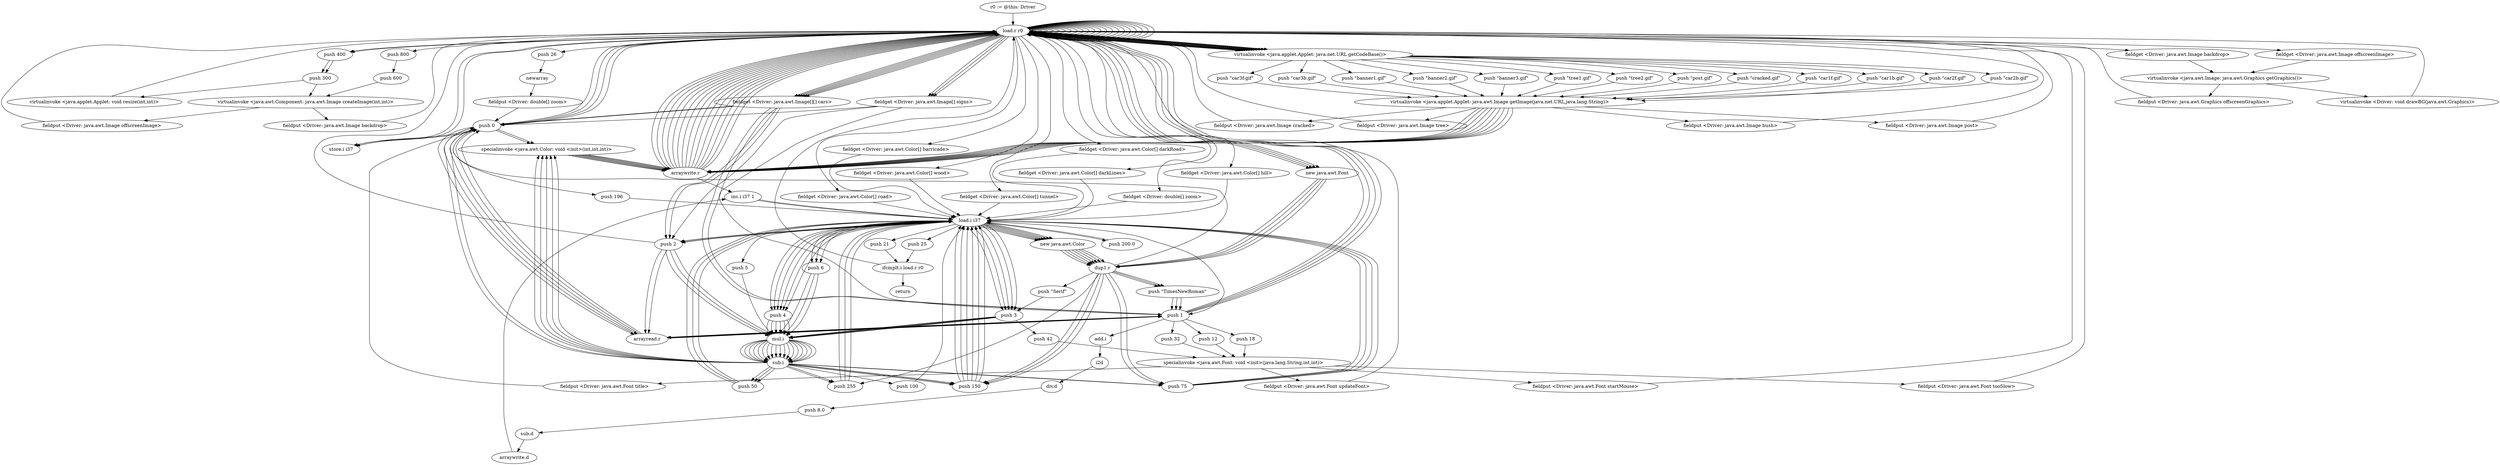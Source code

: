 digraph "" {
    "r0 := @this: Driver"
    "load.r r0"
    "r0 := @this: Driver"->"load.r r0";
    "push 400"
    "load.r r0"->"push 400";
    "push 300"
    "push 400"->"push 300";
    "virtualinvoke <java.applet.Applet: void resize(int,int)>"
    "push 300"->"virtualinvoke <java.applet.Applet: void resize(int,int)>";
    "virtualinvoke <java.applet.Applet: void resize(int,int)>"->"load.r r0";
    "push 26"
    "load.r r0"->"push 26";
    "newarray"
    "push 26"->"newarray";
    "fieldput <Driver: double[] zoom>"
    "newarray"->"fieldput <Driver: double[] zoom>";
    "push 0"
    "fieldput <Driver: double[] zoom>"->"push 0";
    "store.i i37"
    "push 0"->"store.i i37";
    "store.i i37"->"load.r r0";
    "fieldget <Driver: double[] zoom>"
    "load.r r0"->"fieldget <Driver: double[] zoom>";
    "load.i i37"
    "fieldget <Driver: double[] zoom>"->"load.i i37";
    "push 200.0"
    "load.i i37"->"push 200.0";
    "push 200.0"->"load.i i37";
    "push 1"
    "load.i i37"->"push 1";
    "add.i"
    "push 1"->"add.i";
    "i2d"
    "add.i"->"i2d";
    "div.d"
    "i2d"->"div.d";
    "push 8.0"
    "div.d"->"push 8.0";
    "sub.d"
    "push 8.0"->"sub.d";
    "arraywrite.d"
    "sub.d"->"arraywrite.d";
    "inc.i i37 1"
    "arraywrite.d"->"inc.i i37 1";
    "inc.i i37 1"->"load.i i37";
    "push 25"
    "load.i i37"->"push 25";
    "ifcmplt.i load.r r0"
    "push 25"->"ifcmplt.i load.r r0";
    "ifcmplt.i load.r r0"->"load.r r0";
    "load.r r0"->"load.r r0";
    "load.r r0"->"push 400";
    "push 400"->"push 300";
    "virtualinvoke <java.awt.Component: java.awt.Image createImage(int,int)>"
    "push 300"->"virtualinvoke <java.awt.Component: java.awt.Image createImage(int,int)>";
    "fieldput <Driver: java.awt.Image offscreenImage>"
    "virtualinvoke <java.awt.Component: java.awt.Image createImage(int,int)>"->"fieldput <Driver: java.awt.Image offscreenImage>";
    "fieldput <Driver: java.awt.Image offscreenImage>"->"load.r r0";
    "load.r r0"->"load.r r0";
    "fieldget <Driver: java.awt.Image offscreenImage>"
    "load.r r0"->"fieldget <Driver: java.awt.Image offscreenImage>";
    "virtualinvoke <java.awt.Image: java.awt.Graphics getGraphics()>"
    "fieldget <Driver: java.awt.Image offscreenImage>"->"virtualinvoke <java.awt.Image: java.awt.Graphics getGraphics()>";
    "fieldput <Driver: java.awt.Graphics offscreenGraphics>"
    "virtualinvoke <java.awt.Image: java.awt.Graphics getGraphics()>"->"fieldput <Driver: java.awt.Graphics offscreenGraphics>";
    "fieldput <Driver: java.awt.Graphics offscreenGraphics>"->"load.r r0";
    "load.r r0"->"load.r r0";
    "load.r r0"->"load.r r0";
    "virtualinvoke <java.applet.Applet: java.net.URL getCodeBase()>"
    "load.r r0"->"virtualinvoke <java.applet.Applet: java.net.URL getCodeBase()>";
    "push \"cracked.gif\""
    "virtualinvoke <java.applet.Applet: java.net.URL getCodeBase()>"->"push \"cracked.gif\"";
    "virtualinvoke <java.applet.Applet: java.awt.Image getImage(java.net.URL,java.lang.String)>"
    "push \"cracked.gif\""->"virtualinvoke <java.applet.Applet: java.awt.Image getImage(java.net.URL,java.lang.String)>";
    "fieldput <Driver: java.awt.Image cracked>"
    "virtualinvoke <java.applet.Applet: java.awt.Image getImage(java.net.URL,java.lang.String)>"->"fieldput <Driver: java.awt.Image cracked>";
    "fieldput <Driver: java.awt.Image cracked>"->"load.r r0";
    "fieldget <Driver: java.awt.Image[][] cars>"
    "load.r r0"->"fieldget <Driver: java.awt.Image[][] cars>";
    "fieldget <Driver: java.awt.Image[][] cars>"->"push 0";
    "arrayread.r"
    "push 0"->"arrayread.r";
    "arrayread.r"->"push 0";
    "push 0"->"load.r r0";
    "load.r r0"->"load.r r0";
    "load.r r0"->"virtualinvoke <java.applet.Applet: java.net.URL getCodeBase()>";
    "push \"car1f.gif\""
    "virtualinvoke <java.applet.Applet: java.net.URL getCodeBase()>"->"push \"car1f.gif\"";
    "push \"car1f.gif\""->"virtualinvoke <java.applet.Applet: java.awt.Image getImage(java.net.URL,java.lang.String)>";
    "arraywrite.r"
    "virtualinvoke <java.applet.Applet: java.awt.Image getImage(java.net.URL,java.lang.String)>"->"arraywrite.r";
    "arraywrite.r"->"load.r r0";
    "load.r r0"->"fieldget <Driver: java.awt.Image[][] cars>";
    "fieldget <Driver: java.awt.Image[][] cars>"->"push 0";
    "push 0"->"arrayread.r";
    "arrayread.r"->"push 1";
    "push 1"->"load.r r0";
    "load.r r0"->"load.r r0";
    "load.r r0"->"virtualinvoke <java.applet.Applet: java.net.URL getCodeBase()>";
    "push \"car1b.gif\""
    "virtualinvoke <java.applet.Applet: java.net.URL getCodeBase()>"->"push \"car1b.gif\"";
    "push \"car1b.gif\""->"virtualinvoke <java.applet.Applet: java.awt.Image getImage(java.net.URL,java.lang.String)>";
    "virtualinvoke <java.applet.Applet: java.awt.Image getImage(java.net.URL,java.lang.String)>"->"arraywrite.r";
    "arraywrite.r"->"load.r r0";
    "load.r r0"->"fieldget <Driver: java.awt.Image[][] cars>";
    "fieldget <Driver: java.awt.Image[][] cars>"->"push 1";
    "push 1"->"arrayread.r";
    "arrayread.r"->"push 0";
    "push 0"->"load.r r0";
    "load.r r0"->"load.r r0";
    "load.r r0"->"virtualinvoke <java.applet.Applet: java.net.URL getCodeBase()>";
    "push \"car2f.gif\""
    "virtualinvoke <java.applet.Applet: java.net.URL getCodeBase()>"->"push \"car2f.gif\"";
    "push \"car2f.gif\""->"virtualinvoke <java.applet.Applet: java.awt.Image getImage(java.net.URL,java.lang.String)>";
    "virtualinvoke <java.applet.Applet: java.awt.Image getImage(java.net.URL,java.lang.String)>"->"arraywrite.r";
    "arraywrite.r"->"load.r r0";
    "load.r r0"->"fieldget <Driver: java.awt.Image[][] cars>";
    "fieldget <Driver: java.awt.Image[][] cars>"->"push 1";
    "push 1"->"arrayread.r";
    "arrayread.r"->"push 1";
    "push 1"->"load.r r0";
    "load.r r0"->"load.r r0";
    "load.r r0"->"virtualinvoke <java.applet.Applet: java.net.URL getCodeBase()>";
    "push \"car2b.gif\""
    "virtualinvoke <java.applet.Applet: java.net.URL getCodeBase()>"->"push \"car2b.gif\"";
    "push \"car2b.gif\""->"virtualinvoke <java.applet.Applet: java.awt.Image getImage(java.net.URL,java.lang.String)>";
    "virtualinvoke <java.applet.Applet: java.awt.Image getImage(java.net.URL,java.lang.String)>"->"arraywrite.r";
    "arraywrite.r"->"load.r r0";
    "load.r r0"->"fieldget <Driver: java.awt.Image[][] cars>";
    "push 2"
    "fieldget <Driver: java.awt.Image[][] cars>"->"push 2";
    "push 2"->"arrayread.r";
    "arrayread.r"->"push 0";
    "push 0"->"load.r r0";
    "load.r r0"->"load.r r0";
    "load.r r0"->"virtualinvoke <java.applet.Applet: java.net.URL getCodeBase()>";
    "push \"car3f.gif\""
    "virtualinvoke <java.applet.Applet: java.net.URL getCodeBase()>"->"push \"car3f.gif\"";
    "push \"car3f.gif\""->"virtualinvoke <java.applet.Applet: java.awt.Image getImage(java.net.URL,java.lang.String)>";
    "virtualinvoke <java.applet.Applet: java.awt.Image getImage(java.net.URL,java.lang.String)>"->"arraywrite.r";
    "arraywrite.r"->"load.r r0";
    "load.r r0"->"fieldget <Driver: java.awt.Image[][] cars>";
    "fieldget <Driver: java.awt.Image[][] cars>"->"push 2";
    "push 2"->"arrayread.r";
    "arrayread.r"->"push 1";
    "push 1"->"load.r r0";
    "load.r r0"->"load.r r0";
    "load.r r0"->"virtualinvoke <java.applet.Applet: java.net.URL getCodeBase()>";
    "push \"car3b.gif\""
    "virtualinvoke <java.applet.Applet: java.net.URL getCodeBase()>"->"push \"car3b.gif\"";
    "push \"car3b.gif\""->"virtualinvoke <java.applet.Applet: java.awt.Image getImage(java.net.URL,java.lang.String)>";
    "virtualinvoke <java.applet.Applet: java.awt.Image getImage(java.net.URL,java.lang.String)>"->"arraywrite.r";
    "arraywrite.r"->"load.r r0";
    "fieldget <Driver: java.awt.Image[] signs>"
    "load.r r0"->"fieldget <Driver: java.awt.Image[] signs>";
    "fieldget <Driver: java.awt.Image[] signs>"->"push 0";
    "push 0"->"load.r r0";
    "load.r r0"->"load.r r0";
    "load.r r0"->"virtualinvoke <java.applet.Applet: java.net.URL getCodeBase()>";
    "push \"banner1.gif\""
    "virtualinvoke <java.applet.Applet: java.net.URL getCodeBase()>"->"push \"banner1.gif\"";
    "push \"banner1.gif\""->"virtualinvoke <java.applet.Applet: java.awt.Image getImage(java.net.URL,java.lang.String)>";
    "virtualinvoke <java.applet.Applet: java.awt.Image getImage(java.net.URL,java.lang.String)>"->"arraywrite.r";
    "arraywrite.r"->"load.r r0";
    "load.r r0"->"fieldget <Driver: java.awt.Image[] signs>";
    "fieldget <Driver: java.awt.Image[] signs>"->"push 1";
    "push 1"->"load.r r0";
    "load.r r0"->"load.r r0";
    "load.r r0"->"virtualinvoke <java.applet.Applet: java.net.URL getCodeBase()>";
    "push \"banner2.gif\""
    "virtualinvoke <java.applet.Applet: java.net.URL getCodeBase()>"->"push \"banner2.gif\"";
    "push \"banner2.gif\""->"virtualinvoke <java.applet.Applet: java.awt.Image getImage(java.net.URL,java.lang.String)>";
    "virtualinvoke <java.applet.Applet: java.awt.Image getImage(java.net.URL,java.lang.String)>"->"arraywrite.r";
    "arraywrite.r"->"load.r r0";
    "load.r r0"->"fieldget <Driver: java.awt.Image[] signs>";
    "fieldget <Driver: java.awt.Image[] signs>"->"push 2";
    "push 2"->"load.r r0";
    "load.r r0"->"load.r r0";
    "load.r r0"->"virtualinvoke <java.applet.Applet: java.net.URL getCodeBase()>";
    "push \"banner3.gif\""
    "virtualinvoke <java.applet.Applet: java.net.URL getCodeBase()>"->"push \"banner3.gif\"";
    "push \"banner3.gif\""->"virtualinvoke <java.applet.Applet: java.awt.Image getImage(java.net.URL,java.lang.String)>";
    "virtualinvoke <java.applet.Applet: java.awt.Image getImage(java.net.URL,java.lang.String)>"->"arraywrite.r";
    "arraywrite.r"->"load.r r0";
    "load.r r0"->"load.r r0";
    "load.r r0"->"load.r r0";
    "load.r r0"->"virtualinvoke <java.applet.Applet: java.net.URL getCodeBase()>";
    "push \"tree1.gif\""
    "virtualinvoke <java.applet.Applet: java.net.URL getCodeBase()>"->"push \"tree1.gif\"";
    "push \"tree1.gif\""->"virtualinvoke <java.applet.Applet: java.awt.Image getImage(java.net.URL,java.lang.String)>";
    "fieldput <Driver: java.awt.Image tree>"
    "virtualinvoke <java.applet.Applet: java.awt.Image getImage(java.net.URL,java.lang.String)>"->"fieldput <Driver: java.awt.Image tree>";
    "fieldput <Driver: java.awt.Image tree>"->"load.r r0";
    "load.r r0"->"load.r r0";
    "load.r r0"->"load.r r0";
    "load.r r0"->"virtualinvoke <java.applet.Applet: java.net.URL getCodeBase()>";
    "push \"tree2.gif\""
    "virtualinvoke <java.applet.Applet: java.net.URL getCodeBase()>"->"push \"tree2.gif\"";
    "push \"tree2.gif\""->"virtualinvoke <java.applet.Applet: java.awt.Image getImage(java.net.URL,java.lang.String)>";
    "fieldput <Driver: java.awt.Image bush>"
    "virtualinvoke <java.applet.Applet: java.awt.Image getImage(java.net.URL,java.lang.String)>"->"fieldput <Driver: java.awt.Image bush>";
    "fieldput <Driver: java.awt.Image bush>"->"load.r r0";
    "load.r r0"->"load.r r0";
    "load.r r0"->"load.r r0";
    "load.r r0"->"virtualinvoke <java.applet.Applet: java.net.URL getCodeBase()>";
    "push \"post.gif\""
    "virtualinvoke <java.applet.Applet: java.net.URL getCodeBase()>"->"push \"post.gif\"";
    "push \"post.gif\""->"virtualinvoke <java.applet.Applet: java.awt.Image getImage(java.net.URL,java.lang.String)>";
    "fieldput <Driver: java.awt.Image post>"
    "virtualinvoke <java.applet.Applet: java.awt.Image getImage(java.net.URL,java.lang.String)>"->"fieldput <Driver: java.awt.Image post>";
    "fieldput <Driver: java.awt.Image post>"->"load.r r0";
    "load.r r0"->"load.r r0";
    "push 800"
    "load.r r0"->"push 800";
    "push 600"
    "push 800"->"push 600";
    "push 600"->"virtualinvoke <java.awt.Component: java.awt.Image createImage(int,int)>";
    "fieldput <Driver: java.awt.Image backdrop>"
    "virtualinvoke <java.awt.Component: java.awt.Image createImage(int,int)>"->"fieldput <Driver: java.awt.Image backdrop>";
    "fieldput <Driver: java.awt.Image backdrop>"->"load.r r0";
    "load.r r0"->"load.r r0";
    "fieldget <Driver: java.awt.Image backdrop>"
    "load.r r0"->"fieldget <Driver: java.awt.Image backdrop>";
    "fieldget <Driver: java.awt.Image backdrop>"->"virtualinvoke <java.awt.Image: java.awt.Graphics getGraphics()>";
    "virtualinvoke <Driver: void drawBG(java.awt.Graphics)>"
    "virtualinvoke <java.awt.Image: java.awt.Graphics getGraphics()>"->"virtualinvoke <Driver: void drawBG(java.awt.Graphics)>";
    "virtualinvoke <Driver: void drawBG(java.awt.Graphics)>"->"load.r r0";
    "new java.awt.Font"
    "load.r r0"->"new java.awt.Font";
    "dup1.r"
    "new java.awt.Font"->"dup1.r";
    "push \"TimesNewRoman\""
    "dup1.r"->"push \"TimesNewRoman\"";
    "push \"TimesNewRoman\""->"push 1";
    "push 12"
    "push 1"->"push 12";
    "specialinvoke <java.awt.Font: void <init>(java.lang.String,int,int)>"
    "push 12"->"specialinvoke <java.awt.Font: void <init>(java.lang.String,int,int)>";
    "fieldput <Driver: java.awt.Font updateFont>"
    "specialinvoke <java.awt.Font: void <init>(java.lang.String,int,int)>"->"fieldput <Driver: java.awt.Font updateFont>";
    "fieldput <Driver: java.awt.Font updateFont>"->"load.r r0";
    "load.r r0"->"new java.awt.Font";
    "new java.awt.Font"->"dup1.r";
    "dup1.r"->"push \"TimesNewRoman\"";
    "push \"TimesNewRoman\""->"push 1";
    "push 18"
    "push 1"->"push 18";
    "push 18"->"specialinvoke <java.awt.Font: void <init>(java.lang.String,int,int)>";
    "fieldput <Driver: java.awt.Font startMouse>"
    "specialinvoke <java.awt.Font: void <init>(java.lang.String,int,int)>"->"fieldput <Driver: java.awt.Font startMouse>";
    "fieldput <Driver: java.awt.Font startMouse>"->"load.r r0";
    "load.r r0"->"new java.awt.Font";
    "new java.awt.Font"->"dup1.r";
    "dup1.r"->"push \"TimesNewRoman\"";
    "push \"TimesNewRoman\""->"push 1";
    "push 32"
    "push 1"->"push 32";
    "push 32"->"specialinvoke <java.awt.Font: void <init>(java.lang.String,int,int)>";
    "fieldput <Driver: java.awt.Font tooSlow>"
    "specialinvoke <java.awt.Font: void <init>(java.lang.String,int,int)>"->"fieldput <Driver: java.awt.Font tooSlow>";
    "fieldput <Driver: java.awt.Font tooSlow>"->"load.r r0";
    "load.r r0"->"new java.awt.Font";
    "new java.awt.Font"->"dup1.r";
    "push \"Serif\""
    "dup1.r"->"push \"Serif\"";
    "push 3"
    "push \"Serif\""->"push 3";
    "push 42"
    "push 3"->"push 42";
    "push 42"->"specialinvoke <java.awt.Font: void <init>(java.lang.String,int,int)>";
    "fieldput <Driver: java.awt.Font title>"
    "specialinvoke <java.awt.Font: void <init>(java.lang.String,int,int)>"->"fieldput <Driver: java.awt.Font title>";
    "fieldput <Driver: java.awt.Font title>"->"push 0";
    "push 0"->"store.i i37";
    "store.i i37"->"load.r r0";
    "fieldget <Driver: java.awt.Color[] hill>"
    "load.r r0"->"fieldget <Driver: java.awt.Color[] hill>";
    "fieldget <Driver: java.awt.Color[] hill>"->"load.i i37";
    "new java.awt.Color"
    "load.i i37"->"new java.awt.Color";
    "new java.awt.Color"->"dup1.r";
    "dup1.r"->"push 0";
    "push 196"
    "push 0"->"push 196";
    "push 196"->"load.i i37";
    "push 5"
    "load.i i37"->"push 5";
    "mul.i"
    "push 5"->"mul.i";
    "sub.i"
    "mul.i"->"sub.i";
    "sub.i"->"push 0";
    "specialinvoke <java.awt.Color: void <init>(int,int,int)>"
    "push 0"->"specialinvoke <java.awt.Color: void <init>(int,int,int)>";
    "specialinvoke <java.awt.Color: void <init>(int,int,int)>"->"arraywrite.r";
    "arraywrite.r"->"load.r r0";
    "fieldget <Driver: java.awt.Color[] road>"
    "load.r r0"->"fieldget <Driver: java.awt.Color[] road>";
    "fieldget <Driver: java.awt.Color[] road>"->"load.i i37";
    "load.i i37"->"new java.awt.Color";
    "new java.awt.Color"->"dup1.r";
    "push 150"
    "dup1.r"->"push 150";
    "push 150"->"load.i i37";
    "push 4"
    "load.i i37"->"push 4";
    "push 4"->"mul.i";
    "mul.i"->"sub.i";
    "sub.i"->"push 150";
    "push 150"->"load.i i37";
    "load.i i37"->"push 4";
    "push 4"->"mul.i";
    "mul.i"->"sub.i";
    "sub.i"->"push 150";
    "push 150"->"load.i i37";
    "load.i i37"->"push 4";
    "push 4"->"mul.i";
    "mul.i"->"sub.i";
    "sub.i"->"specialinvoke <java.awt.Color: void <init>(int,int,int)>";
    "specialinvoke <java.awt.Color: void <init>(int,int,int)>"->"arraywrite.r";
    "arraywrite.r"->"load.r r0";
    "fieldget <Driver: java.awt.Color[] barricade>"
    "load.r r0"->"fieldget <Driver: java.awt.Color[] barricade>";
    "fieldget <Driver: java.awt.Color[] barricade>"->"load.i i37";
    "load.i i37"->"new java.awt.Color";
    "new java.awt.Color"->"dup1.r";
    "push 255"
    "dup1.r"->"push 255";
    "push 255"->"load.i i37";
    "push 6"
    "load.i i37"->"push 6";
    "push 6"->"mul.i";
    "mul.i"->"sub.i";
    "sub.i"->"push 255";
    "push 255"->"load.i i37";
    "load.i i37"->"push 6";
    "push 6"->"mul.i";
    "mul.i"->"sub.i";
    "sub.i"->"push 255";
    "push 255"->"load.i i37";
    "load.i i37"->"push 6";
    "push 6"->"mul.i";
    "mul.i"->"sub.i";
    "sub.i"->"specialinvoke <java.awt.Color: void <init>(int,int,int)>";
    "specialinvoke <java.awt.Color: void <init>(int,int,int)>"->"arraywrite.r";
    "arraywrite.r"->"load.r r0";
    "fieldget <Driver: java.awt.Color[] wood>"
    "load.r r0"->"fieldget <Driver: java.awt.Color[] wood>";
    "fieldget <Driver: java.awt.Color[] wood>"->"load.i i37";
    "load.i i37"->"new java.awt.Color";
    "new java.awt.Color"->"dup1.r";
    "dup1.r"->"push 150";
    "push 150"->"load.i i37";
    "load.i i37"->"push 4";
    "push 4"->"mul.i";
    "mul.i"->"sub.i";
    "push 100"
    "sub.i"->"push 100";
    "push 100"->"load.i i37";
    "load.i i37"->"push 3";
    "push 3"->"mul.i";
    "mul.i"->"sub.i";
    "push 50"
    "sub.i"->"push 50";
    "push 50"->"load.i i37";
    "load.i i37"->"push 2";
    "push 2"->"mul.i";
    "mul.i"->"sub.i";
    "sub.i"->"specialinvoke <java.awt.Color: void <init>(int,int,int)>";
    "specialinvoke <java.awt.Color: void <init>(int,int,int)>"->"arraywrite.r";
    "arraywrite.r"->"load.r r0";
    "fieldget <Driver: java.awt.Color[] tunnel>"
    "load.r r0"->"fieldget <Driver: java.awt.Color[] tunnel>";
    "fieldget <Driver: java.awt.Color[] tunnel>"->"load.i i37";
    "load.i i37"->"new java.awt.Color";
    "new java.awt.Color"->"dup1.r";
    "push 75"
    "dup1.r"->"push 75";
    "push 75"->"load.i i37";
    "load.i i37"->"push 3";
    "push 3"->"mul.i";
    "mul.i"->"sub.i";
    "sub.i"->"push 50";
    "push 50"->"load.i i37";
    "load.i i37"->"push 2";
    "push 2"->"mul.i";
    "mul.i"->"sub.i";
    "sub.i"->"push 50";
    "push 50"->"load.i i37";
    "load.i i37"->"push 2";
    "push 2"->"mul.i";
    "mul.i"->"sub.i";
    "sub.i"->"specialinvoke <java.awt.Color: void <init>(int,int,int)>";
    "specialinvoke <java.awt.Color: void <init>(int,int,int)>"->"arraywrite.r";
    "arraywrite.r"->"load.r r0";
    "fieldget <Driver: java.awt.Color[] darkRoad>"
    "load.r r0"->"fieldget <Driver: java.awt.Color[] darkRoad>";
    "fieldget <Driver: java.awt.Color[] darkRoad>"->"load.i i37";
    "load.i i37"->"new java.awt.Color";
    "new java.awt.Color"->"dup1.r";
    "dup1.r"->"push 75";
    "push 75"->"load.i i37";
    "load.i i37"->"push 3";
    "push 3"->"mul.i";
    "mul.i"->"sub.i";
    "sub.i"->"push 75";
    "push 75"->"load.i i37";
    "load.i i37"->"push 3";
    "push 3"->"mul.i";
    "mul.i"->"sub.i";
    "sub.i"->"push 75";
    "push 75"->"load.i i37";
    "load.i i37"->"push 3";
    "push 3"->"mul.i";
    "mul.i"->"sub.i";
    "sub.i"->"specialinvoke <java.awt.Color: void <init>(int,int,int)>";
    "specialinvoke <java.awt.Color: void <init>(int,int,int)>"->"arraywrite.r";
    "arraywrite.r"->"load.r r0";
    "fieldget <Driver: java.awt.Color[] darkLines>"
    "load.r r0"->"fieldget <Driver: java.awt.Color[] darkLines>";
    "fieldget <Driver: java.awt.Color[] darkLines>"->"load.i i37";
    "load.i i37"->"new java.awt.Color";
    "new java.awt.Color"->"dup1.r";
    "dup1.r"->"push 150";
    "push 150"->"load.i i37";
    "load.i i37"->"push 4";
    "push 4"->"mul.i";
    "mul.i"->"sub.i";
    "sub.i"->"push 150";
    "push 150"->"load.i i37";
    "load.i i37"->"push 4";
    "push 4"->"mul.i";
    "mul.i"->"sub.i";
    "sub.i"->"push 0";
    "push 0"->"specialinvoke <java.awt.Color: void <init>(int,int,int)>";
    "specialinvoke <java.awt.Color: void <init>(int,int,int)>"->"arraywrite.r";
    "arraywrite.r"->"inc.i i37 1";
    "inc.i i37 1"->"load.i i37";
    "push 21"
    "load.i i37"->"push 21";
    "push 21"->"ifcmplt.i load.r r0";
    "return"
    "ifcmplt.i load.r r0"->"return";
}

